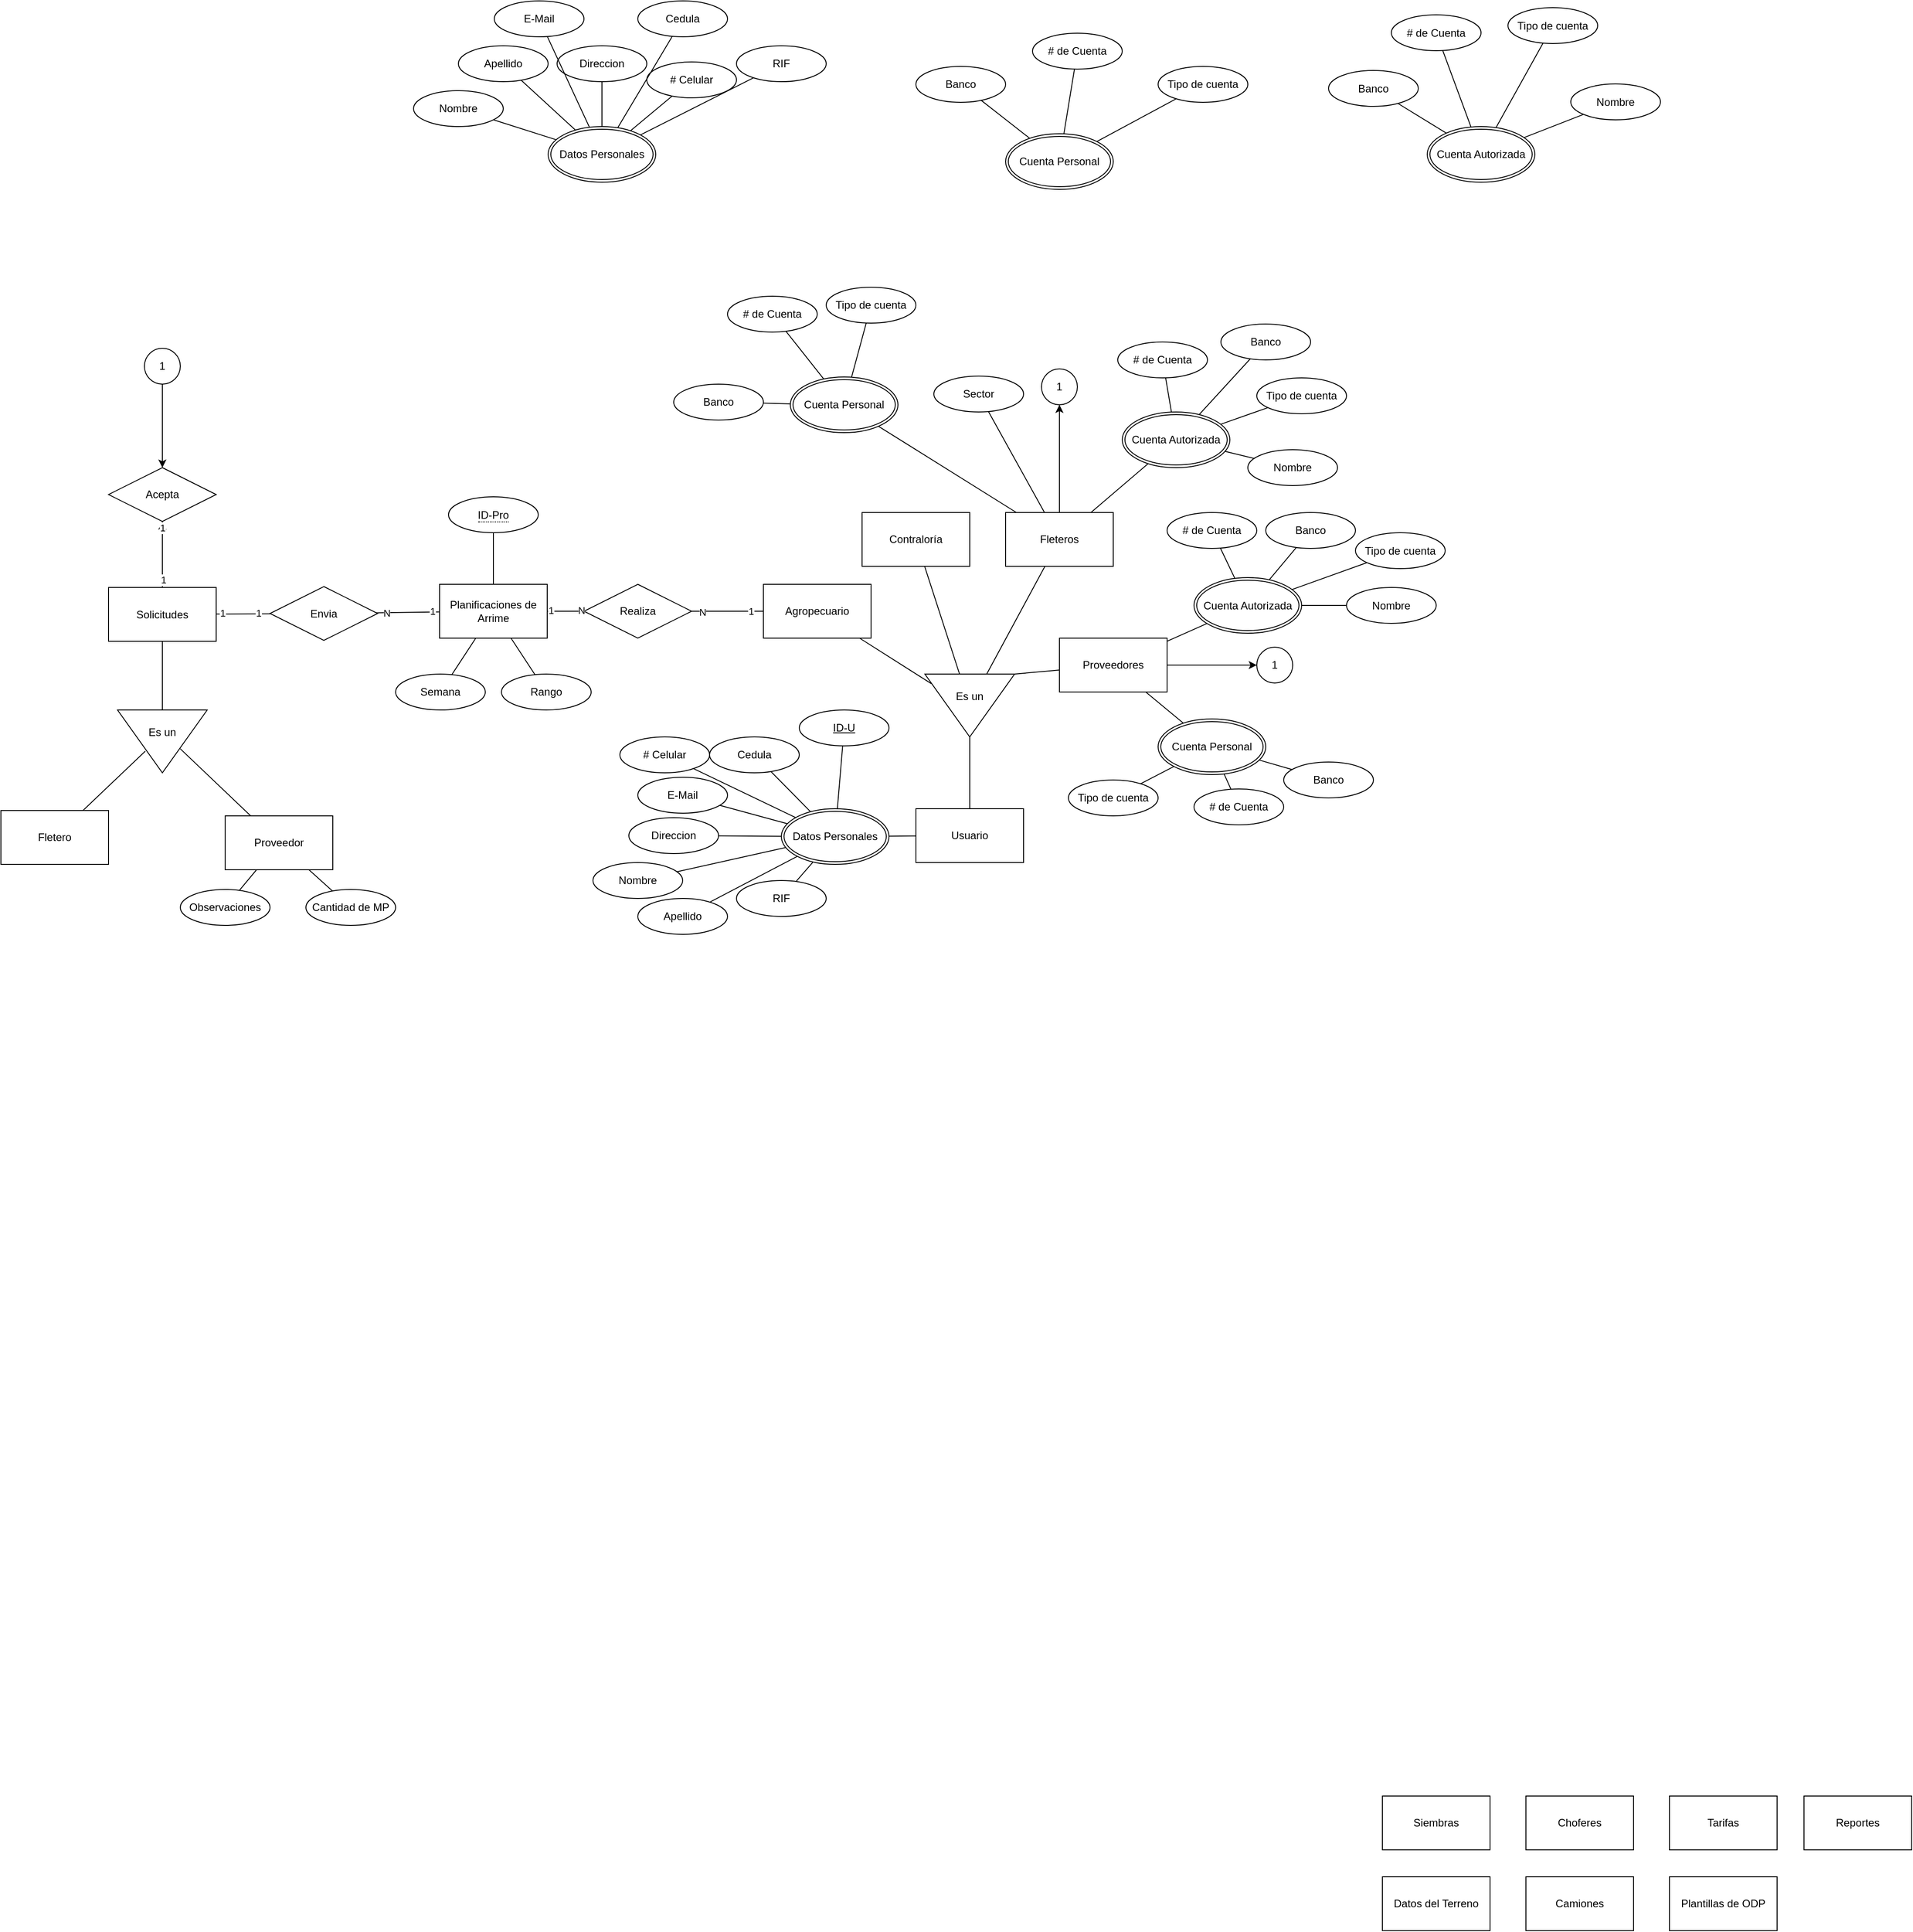 <mxfile>
    <diagram id="R2lEEEUBdFMjLlhIrx00" name="Modelo ER">
        <mxGraphModel dx="4576" dy="2453" grid="1" gridSize="10" guides="1" tooltips="1" connect="1" arrows="1" fold="1" page="1" pageScale="1" pageWidth="850" pageHeight="1100" math="0" shadow="0" extFonts="Permanent Marker^https://fonts.googleapis.com/css?family=Permanent+Marker">
            <root>
                <mxCell id="0"/>
                <mxCell id="1" parent="0"/>
                <mxCell id="215" style="edgeStyle=none;html=1;exitX=1;exitY=0.5;exitDx=0;exitDy=0;" edge="1" parent="1" source="SNr2iGY9kLtbWOyEGPe4-2" target="201">
                    <mxGeometry relative="1" as="geometry"/>
                </mxCell>
                <mxCell id="SNr2iGY9kLtbWOyEGPe4-2" value="Proveedores" style="rounded=0;whiteSpace=wrap;html=1;" parent="1" vertex="1">
                    <mxGeometry x="-110" y="-360" width="120" height="60" as="geometry"/>
                </mxCell>
                <mxCell id="214" style="edgeStyle=none;html=1;exitX=0.5;exitY=0;exitDx=0;exitDy=0;" edge="1" parent="1" source="SNr2iGY9kLtbWOyEGPe4-3" target="211">
                    <mxGeometry relative="1" as="geometry"/>
                </mxCell>
                <mxCell id="SNr2iGY9kLtbWOyEGPe4-3" value="Fleteros" style="rounded=0;whiteSpace=wrap;html=1;" parent="1" vertex="1">
                    <mxGeometry x="-170" y="-500" width="120" height="60" as="geometry"/>
                </mxCell>
                <mxCell id="SNr2iGY9kLtbWOyEGPe4-4" value="Contraloría" style="rounded=0;whiteSpace=wrap;html=1;" parent="1" vertex="1">
                    <mxGeometry x="-330" y="-500" width="120" height="60" as="geometry"/>
                </mxCell>
                <mxCell id="SNr2iGY9kLtbWOyEGPe4-5" value="Agropecuario" style="rounded=0;whiteSpace=wrap;html=1;" parent="1" vertex="1">
                    <mxGeometry x="-440" y="-420" width="120" height="60" as="geometry"/>
                </mxCell>
                <mxCell id="SNr2iGY9kLtbWOyEGPe4-8" value="Datos del Terreno" style="rounded=0;whiteSpace=wrap;html=1;" parent="1" vertex="1">
                    <mxGeometry x="250" y="1020" width="120" height="60" as="geometry"/>
                </mxCell>
                <mxCell id="SNr2iGY9kLtbWOyEGPe4-9" value="Siembras" style="rounded=0;whiteSpace=wrap;html=1;" parent="1" vertex="1">
                    <mxGeometry x="250" y="930" width="120" height="60" as="geometry"/>
                </mxCell>
                <mxCell id="234" value="" style="edgeStyle=none;html=1;" edge="1" parent="1" source="SNr2iGY9kLtbWOyEGPe4-10" target="210">
                    <mxGeometry relative="1" as="geometry"/>
                </mxCell>
                <mxCell id="SNr2iGY9kLtbWOyEGPe4-10" value="Solicitudes" style="rounded=0;whiteSpace=wrap;html=1;" parent="1" vertex="1">
                    <mxGeometry x="-1170" y="-416.5" width="120" height="60" as="geometry"/>
                </mxCell>
                <mxCell id="SNr2iGY9kLtbWOyEGPe4-11" value="Camiones" style="rounded=0;whiteSpace=wrap;html=1;" parent="1" vertex="1">
                    <mxGeometry x="410" y="1020" width="120" height="60" as="geometry"/>
                </mxCell>
                <mxCell id="SNr2iGY9kLtbWOyEGPe4-12" value="Choferes" style="rounded=0;whiteSpace=wrap;html=1;" parent="1" vertex="1">
                    <mxGeometry x="410" y="930" width="120" height="60" as="geometry"/>
                </mxCell>
                <mxCell id="SNr2iGY9kLtbWOyEGPe4-13" value="Reportes" style="rounded=0;whiteSpace=wrap;html=1;" parent="1" vertex="1">
                    <mxGeometry x="720" y="930" width="120" height="60" as="geometry"/>
                </mxCell>
                <mxCell id="SNr2iGY9kLtbWOyEGPe4-14" value="Planificaciones de Arrime" style="rounded=0;whiteSpace=wrap;html=1;" parent="1" vertex="1">
                    <mxGeometry x="-801" y="-420" width="120" height="60" as="geometry"/>
                </mxCell>
                <mxCell id="SNr2iGY9kLtbWOyEGPe4-15" value="Plantillas de ODP" style="rounded=0;whiteSpace=wrap;html=1;" parent="1" vertex="1">
                    <mxGeometry x="570" y="1020" width="120" height="60" as="geometry"/>
                </mxCell>
                <mxCell id="SNr2iGY9kLtbWOyEGPe4-16" value="Tarifas" style="rounded=0;whiteSpace=wrap;html=1;" parent="1" vertex="1">
                    <mxGeometry x="570" y="930" width="120" height="60" as="geometry"/>
                </mxCell>
                <mxCell id="7" value="Nombre" style="ellipse;whiteSpace=wrap;html=1;strokeWidth=1;" vertex="1" parent="1">
                    <mxGeometry x="-830" y="-970" width="100" height="40" as="geometry"/>
                </mxCell>
                <mxCell id="8" value="Apellido" style="ellipse;whiteSpace=wrap;html=1;strokeWidth=1;" vertex="1" parent="1">
                    <mxGeometry x="-780" y="-1020" width="100" height="40" as="geometry"/>
                </mxCell>
                <mxCell id="9" value="E-Mail" style="ellipse;whiteSpace=wrap;html=1;strokeWidth=1;" vertex="1" parent="1">
                    <mxGeometry x="-740" y="-1070" width="100" height="40" as="geometry"/>
                </mxCell>
                <mxCell id="10" value="Cedula" style="ellipse;whiteSpace=wrap;html=1;strokeWidth=1;" vertex="1" parent="1">
                    <mxGeometry x="-580" y="-1070" width="100" height="40" as="geometry"/>
                </mxCell>
                <mxCell id="11" value="RIF" style="ellipse;whiteSpace=wrap;html=1;strokeWidth=1;" vertex="1" parent="1">
                    <mxGeometry x="-470" y="-1020" width="100" height="40" as="geometry"/>
                </mxCell>
                <mxCell id="13" value="Direccion" style="ellipse;whiteSpace=wrap;html=1;strokeWidth=1;" vertex="1" parent="1">
                    <mxGeometry x="-670" y="-1020" width="100" height="40" as="geometry"/>
                </mxCell>
                <mxCell id="14" value="# Celular" style="ellipse;whiteSpace=wrap;html=1;strokeWidth=1;" vertex="1" parent="1">
                    <mxGeometry x="-570" y="-1002" width="100" height="40" as="geometry"/>
                </mxCell>
                <mxCell id="15" value="" style="endArrow=none;html=1;" edge="1" parent="1" source="110" target="7">
                    <mxGeometry width="50" height="50" relative="1" as="geometry">
                        <mxPoint x="-677.521" y="-910.315" as="sourcePoint"/>
                        <mxPoint x="-370" y="-952" as="targetPoint"/>
                    </mxGeometry>
                </mxCell>
                <mxCell id="16" value="" style="endArrow=none;html=1;" edge="1" parent="1" source="110" target="8">
                    <mxGeometry width="50" height="50" relative="1" as="geometry">
                        <mxPoint x="-655.373" y="-919.185" as="sourcePoint"/>
                        <mxPoint x="-747.639" y="-974.111" as="targetPoint"/>
                    </mxGeometry>
                </mxCell>
                <mxCell id="17" value="" style="endArrow=none;html=1;" edge="1" parent="1" source="110" target="9">
                    <mxGeometry width="50" height="50" relative="1" as="geometry">
                        <mxPoint x="-641.088" y="-921.483" as="sourcePoint"/>
                        <mxPoint x="-691.696" y="-1042.278" as="targetPoint"/>
                    </mxGeometry>
                </mxCell>
                <mxCell id="18" value="" style="endArrow=none;html=1;" edge="1" parent="1" source="110" target="10">
                    <mxGeometry width="50" height="50" relative="1" as="geometry">
                        <mxPoint x="-611.909" y="-920.604" as="sourcePoint"/>
                        <mxPoint x="-556.932" y="-1052.193" as="targetPoint"/>
                    </mxGeometry>
                </mxCell>
                <mxCell id="19" value="" style="endArrow=none;html=1;" edge="1" parent="1" source="110" target="14">
                    <mxGeometry width="50" height="50" relative="1" as="geometry">
                        <mxPoint x="-598.883" y="-917.65" as="sourcePoint"/>
                        <mxPoint x="-460.518" y="-1013.762" as="targetPoint"/>
                    </mxGeometry>
                </mxCell>
                <mxCell id="20" value="" style="endArrow=none;html=1;" edge="1" parent="1" source="110" target="11">
                    <mxGeometry width="50" height="50" relative="1" as="geometry">
                        <mxPoint x="-588.128" y="-913.487" as="sourcePoint"/>
                        <mxPoint x="-505.355" y="-917.858" as="targetPoint"/>
                    </mxGeometry>
                </mxCell>
                <mxCell id="21" value="" style="endArrow=none;html=1;" edge="1" parent="1" source="110" target="13">
                    <mxGeometry width="50" height="50" relative="1" as="geometry">
                        <mxPoint x="-627.165" y="-921.967" as="sourcePoint"/>
                        <mxPoint x="-401.479" y="-930.832" as="targetPoint"/>
                    </mxGeometry>
                </mxCell>
                <mxCell id="89" value="Banco&lt;br&gt;" style="ellipse;whiteSpace=wrap;html=1;strokeWidth=1;" vertex="1" parent="1">
                    <mxGeometry x="-270" y="-997" width="100" height="40" as="geometry"/>
                </mxCell>
                <mxCell id="90" value="# de Cuenta" style="ellipse;whiteSpace=wrap;html=1;strokeWidth=1;" vertex="1" parent="1">
                    <mxGeometry x="-140" y="-1034" width="100" height="40" as="geometry"/>
                </mxCell>
                <mxCell id="91" value="Tipo de cuenta" style="ellipse;whiteSpace=wrap;html=1;strokeWidth=1;" vertex="1" parent="1">
                    <mxGeometry y="-997" width="100" height="40" as="geometry"/>
                </mxCell>
                <mxCell id="92" value="Banco&lt;br&gt;" style="ellipse;whiteSpace=wrap;html=1;strokeWidth=1;" vertex="1" parent="1">
                    <mxGeometry x="190" y="-992.5" width="100" height="40" as="geometry"/>
                </mxCell>
                <mxCell id="93" value="# de Cuenta" style="ellipse;whiteSpace=wrap;html=1;strokeWidth=1;" vertex="1" parent="1">
                    <mxGeometry x="260" y="-1054.5" width="100" height="40" as="geometry"/>
                </mxCell>
                <mxCell id="94" value="Tipo de cuenta" style="ellipse;whiteSpace=wrap;html=1;strokeWidth=1;" vertex="1" parent="1">
                    <mxGeometry x="390" y="-1062.5" width="100" height="40" as="geometry"/>
                </mxCell>
                <mxCell id="95" value="Nombre" style="ellipse;whiteSpace=wrap;html=1;strokeWidth=1;" vertex="1" parent="1">
                    <mxGeometry x="460" y="-977.5" width="100" height="40" as="geometry"/>
                </mxCell>
                <mxCell id="96" value="" style="endArrow=none;html=1;" edge="1" parent="1" source="108" target="89">
                    <mxGeometry width="50" height="50" relative="1" as="geometry">
                        <mxPoint x="-142.356" y="-917.264" as="sourcePoint"/>
                        <mxPoint x="-370.811" y="-996.248" as="targetPoint"/>
                    </mxGeometry>
                </mxCell>
                <mxCell id="97" value="" style="endArrow=none;html=1;" edge="1" parent="1" source="108" target="90">
                    <mxGeometry width="50" height="50" relative="1" as="geometry">
                        <mxPoint x="-105.132" y="-921.901" as="sourcePoint"/>
                        <mxPoint x="-187.049" y="-949.231" as="targetPoint"/>
                    </mxGeometry>
                </mxCell>
                <mxCell id="98" value="" style="endArrow=none;html=1;" edge="1" parent="1" source="108" target="91">
                    <mxGeometry width="50" height="50" relative="1" as="geometry">
                        <mxPoint x="-68.715" y="-913.769" as="sourcePoint"/>
                        <mxPoint x="-83.294" y="-984.043" as="targetPoint"/>
                    </mxGeometry>
                </mxCell>
                <mxCell id="99" value="" style="endArrow=none;html=1;" edge="1" parent="1" source="109" target="92">
                    <mxGeometry width="50" height="50" relative="1" as="geometry">
                        <mxPoint x="327.99" y="-902.874" as="sourcePoint"/>
                        <mxPoint x="29.225" y="-931.737" as="targetPoint"/>
                    </mxGeometry>
                </mxCell>
                <mxCell id="100" value="" style="endArrow=none;html=1;" edge="1" parent="1" source="109" target="93">
                    <mxGeometry width="50" height="50" relative="1" as="geometry">
                        <mxPoint x="350.55" y="-907.126" as="sourcePoint"/>
                        <mxPoint x="370" y="-967.5" as="targetPoint"/>
                    </mxGeometry>
                </mxCell>
                <mxCell id="101" value="" style="endArrow=none;html=1;" edge="1" parent="1" source="109" target="94">
                    <mxGeometry width="50" height="50" relative="1" as="geometry">
                        <mxPoint x="373.993" y="-906.673" as="sourcePoint"/>
                        <mxPoint x="423.173" y="-1022.687" as="targetPoint"/>
                    </mxGeometry>
                </mxCell>
                <mxCell id="102" value="" style="endArrow=none;html=1;" edge="1" parent="1" source="109" target="95">
                    <mxGeometry width="50" height="50" relative="1" as="geometry">
                        <mxPoint x="401.197" y="-899.31" as="sourcePoint"/>
                        <mxPoint x="529.099" y="-1006.331" as="targetPoint"/>
                    </mxGeometry>
                </mxCell>
                <mxCell id="108" value="Cuenta Personal" style="ellipse;shape=doubleEllipse;margin=3;whiteSpace=wrap;html=1;align=center;strokeWidth=1;" vertex="1" parent="1">
                    <mxGeometry x="-170" y="-922" width="120" height="62" as="geometry"/>
                </mxCell>
                <mxCell id="109" value="Cuenta Autorizada" style="ellipse;shape=doubleEllipse;margin=3;whiteSpace=wrap;html=1;align=center;strokeWidth=1;" vertex="1" parent="1">
                    <mxGeometry x="300" y="-930" width="120" height="62" as="geometry"/>
                </mxCell>
                <mxCell id="110" value="Datos Personales" style="ellipse;shape=doubleEllipse;margin=3;whiteSpace=wrap;html=1;align=center;strokeWidth=1;" vertex="1" parent="1">
                    <mxGeometry x="-680" y="-930" width="120" height="62" as="geometry"/>
                </mxCell>
                <mxCell id="114" value="Usuario" style="rounded=0;whiteSpace=wrap;html=1;" vertex="1" parent="1">
                    <mxGeometry x="-270" y="-170" width="120" height="60" as="geometry"/>
                </mxCell>
                <mxCell id="116" value="" style="verticalLabelPosition=bottom;verticalAlign=top;html=1;shape=mxgraph.basic.acute_triangle;dx=0.5;strokeWidth=1;rotation=-180;" vertex="1" parent="1">
                    <mxGeometry x="-260" y="-320" width="100" height="70" as="geometry"/>
                </mxCell>
                <mxCell id="117" value="Es un" style="text;html=1;strokeColor=none;fillColor=none;align=center;verticalAlign=middle;whiteSpace=wrap;rounded=0;" vertex="1" parent="1">
                    <mxGeometry x="-240" y="-310" width="60" height="30" as="geometry"/>
                </mxCell>
                <mxCell id="118" value="" style="endArrow=none;html=1;" edge="1" parent="1" source="114" target="116">
                    <mxGeometry width="50" height="50" relative="1" as="geometry">
                        <mxPoint x="-180" y="-250" as="sourcePoint"/>
                        <mxPoint x="-130" y="-300" as="targetPoint"/>
                    </mxGeometry>
                </mxCell>
                <mxCell id="119" value="" style="endArrow=none;html=1;entryX=0.928;entryY=0.847;entryDx=0;entryDy=0;entryPerimeter=0;" edge="1" parent="1" source="SNr2iGY9kLtbWOyEGPe4-5" target="116">
                    <mxGeometry width="50" height="50" relative="1" as="geometry">
                        <mxPoint x="-200" y="-160" as="sourcePoint"/>
                        <mxPoint x="-200" y="-240" as="targetPoint"/>
                    </mxGeometry>
                </mxCell>
                <mxCell id="121" value="" style="endArrow=none;html=1;" edge="1" parent="1" source="SNr2iGY9kLtbWOyEGPe4-3" target="116">
                    <mxGeometry width="50" height="50" relative="1" as="geometry">
                        <mxPoint x="-390" y="-335.316" as="sourcePoint"/>
                        <mxPoint x="-242.8" y="-299.29" as="targetPoint"/>
                    </mxGeometry>
                </mxCell>
                <mxCell id="122" value="" style="endArrow=none;html=1;" edge="1" parent="1" source="SNr2iGY9kLtbWOyEGPe4-4" target="116">
                    <mxGeometry width="50" height="50" relative="1" as="geometry">
                        <mxPoint x="-314.573" y="-490" as="sourcePoint"/>
                        <mxPoint x="-224.1" y="-314.06" as="targetPoint"/>
                    </mxGeometry>
                </mxCell>
                <mxCell id="123" value="" style="endArrow=none;html=1;entryX=0;entryY=1;entryDx=0;entryDy=0;entryPerimeter=0;" edge="1" parent="1" source="SNr2iGY9kLtbWOyEGPe4-2" target="116">
                    <mxGeometry width="50" height="50" relative="1" as="geometry">
                        <mxPoint x="-103.469" y="-490" as="sourcePoint"/>
                        <mxPoint x="-170" y="-320" as="targetPoint"/>
                    </mxGeometry>
                </mxCell>
                <mxCell id="124" value="Nombre" style="ellipse;whiteSpace=wrap;html=1;strokeWidth=1;" vertex="1" parent="1">
                    <mxGeometry x="-630" y="-110" width="100" height="40" as="geometry"/>
                </mxCell>
                <mxCell id="125" value="Apellido" style="ellipse;whiteSpace=wrap;html=1;strokeWidth=1;" vertex="1" parent="1">
                    <mxGeometry x="-580" y="-70" width="100" height="40" as="geometry"/>
                </mxCell>
                <mxCell id="126" value="E-Mail" style="ellipse;whiteSpace=wrap;html=1;strokeWidth=1;" vertex="1" parent="1">
                    <mxGeometry x="-580" y="-205" width="100" height="40" as="geometry"/>
                </mxCell>
                <mxCell id="127" value="Cedula" style="ellipse;whiteSpace=wrap;html=1;strokeWidth=1;" vertex="1" parent="1">
                    <mxGeometry x="-500" y="-250" width="100" height="40" as="geometry"/>
                </mxCell>
                <mxCell id="128" value="RIF" style="ellipse;whiteSpace=wrap;html=1;strokeWidth=1;" vertex="1" parent="1">
                    <mxGeometry x="-470" y="-90" width="100" height="40" as="geometry"/>
                </mxCell>
                <mxCell id="129" value="Direccion" style="ellipse;whiteSpace=wrap;html=1;strokeWidth=1;" vertex="1" parent="1">
                    <mxGeometry x="-590" y="-160" width="100" height="40" as="geometry"/>
                </mxCell>
                <mxCell id="130" value="# Celular" style="ellipse;whiteSpace=wrap;html=1;strokeWidth=1;" vertex="1" parent="1">
                    <mxGeometry x="-600" y="-250" width="100" height="40" as="geometry"/>
                </mxCell>
                <mxCell id="131" value="" style="endArrow=none;html=1;" edge="1" source="138" target="124" parent="1">
                    <mxGeometry width="50" height="50" relative="1" as="geometry">
                        <mxPoint x="-417.521" y="-150.315" as="sourcePoint"/>
                        <mxPoint x="-110" y="-192" as="targetPoint"/>
                    </mxGeometry>
                </mxCell>
                <mxCell id="132" value="" style="endArrow=none;html=1;" edge="1" source="138" target="125" parent="1">
                    <mxGeometry width="50" height="50" relative="1" as="geometry">
                        <mxPoint x="-395.373" y="-159.185" as="sourcePoint"/>
                        <mxPoint x="-487.639" y="-214.111" as="targetPoint"/>
                    </mxGeometry>
                </mxCell>
                <mxCell id="133" value="" style="endArrow=none;html=1;" edge="1" source="138" target="126" parent="1">
                    <mxGeometry width="50" height="50" relative="1" as="geometry">
                        <mxPoint x="-381.088" y="-161.483" as="sourcePoint"/>
                        <mxPoint x="-431.696" y="-282.278" as="targetPoint"/>
                    </mxGeometry>
                </mxCell>
                <mxCell id="134" value="" style="endArrow=none;html=1;" edge="1" source="138" target="127" parent="1">
                    <mxGeometry width="50" height="50" relative="1" as="geometry">
                        <mxPoint x="-351.909" y="-160.604" as="sourcePoint"/>
                        <mxPoint x="-296.932" y="-292.193" as="targetPoint"/>
                    </mxGeometry>
                </mxCell>
                <mxCell id="135" value="" style="endArrow=none;html=1;" edge="1" source="138" target="130" parent="1">
                    <mxGeometry width="50" height="50" relative="1" as="geometry">
                        <mxPoint x="-338.883" y="-157.65" as="sourcePoint"/>
                        <mxPoint x="-200.518" y="-253.762" as="targetPoint"/>
                    </mxGeometry>
                </mxCell>
                <mxCell id="136" value="" style="endArrow=none;html=1;" edge="1" source="138" target="128" parent="1">
                    <mxGeometry width="50" height="50" relative="1" as="geometry">
                        <mxPoint x="-328.128" y="-153.487" as="sourcePoint"/>
                        <mxPoint x="-245.355" y="-157.858" as="targetPoint"/>
                    </mxGeometry>
                </mxCell>
                <mxCell id="137" value="" style="endArrow=none;html=1;" edge="1" source="138" target="129" parent="1">
                    <mxGeometry width="50" height="50" relative="1" as="geometry">
                        <mxPoint x="-367.165" y="-161.967" as="sourcePoint"/>
                        <mxPoint x="-141.479" y="-170.832" as="targetPoint"/>
                    </mxGeometry>
                </mxCell>
                <mxCell id="138" value="Datos Personales" style="ellipse;shape=doubleEllipse;margin=3;whiteSpace=wrap;html=1;align=center;strokeWidth=1;" vertex="1" parent="1">
                    <mxGeometry x="-420" y="-170" width="120" height="62" as="geometry"/>
                </mxCell>
                <mxCell id="139" value="" style="endArrow=none;html=1;" edge="1" parent="1" source="114" target="138">
                    <mxGeometry width="50" height="50" relative="1" as="geometry">
                        <mxPoint x="-200" y="-160" as="sourcePoint"/>
                        <mxPoint x="-200" y="-240" as="targetPoint"/>
                    </mxGeometry>
                </mxCell>
                <mxCell id="140" value="Sector" style="ellipse;whiteSpace=wrap;html=1;strokeWidth=1;" vertex="1" parent="1">
                    <mxGeometry x="-250" y="-652" width="100" height="40" as="geometry"/>
                </mxCell>
                <mxCell id="141" value="" style="endArrow=none;html=1;" edge="1" parent="1" source="SNr2iGY9kLtbWOyEGPe4-3" target="140">
                    <mxGeometry width="50" height="50" relative="1" as="geometry">
                        <mxPoint x="-7.183" y="-146.636" as="sourcePoint"/>
                        <mxPoint x="-51.639" y="-191.397" as="targetPoint"/>
                    </mxGeometry>
                </mxCell>
                <mxCell id="142" value="Realiza" style="shape=rhombus;perimeter=rhombusPerimeter;whiteSpace=wrap;html=1;align=center;strokeWidth=1;" vertex="1" parent="1">
                    <mxGeometry x="-640" y="-420" width="120" height="60" as="geometry"/>
                </mxCell>
                <mxCell id="144" value="" style="endArrow=none;html=1;rounded=0;" edge="1" parent="1" source="SNr2iGY9kLtbWOyEGPe4-5" target="142">
                    <mxGeometry relative="1" as="geometry">
                        <mxPoint x="-280" y="-80" as="sourcePoint"/>
                        <mxPoint x="-100" y="-70" as="targetPoint"/>
                    </mxGeometry>
                </mxCell>
                <mxCell id="191" value="1" style="edgeLabel;html=1;align=center;verticalAlign=middle;resizable=0;points=[];" vertex="1" connectable="0" parent="144">
                    <mxGeometry x="-0.655" relative="1" as="geometry">
                        <mxPoint as="offset"/>
                    </mxGeometry>
                </mxCell>
                <mxCell id="192" value="N&lt;br&gt;" style="edgeLabel;html=1;align=center;verticalAlign=middle;resizable=0;points=[];" vertex="1" connectable="0" parent="144">
                    <mxGeometry x="0.716" y="1" relative="1" as="geometry">
                        <mxPoint as="offset"/>
                    </mxGeometry>
                </mxCell>
                <mxCell id="152" value="Banco&lt;br&gt;" style="ellipse;whiteSpace=wrap;html=1;strokeWidth=1;" vertex="1" parent="1">
                    <mxGeometry x="-540" y="-643" width="100" height="40" as="geometry"/>
                </mxCell>
                <mxCell id="153" value="# de Cuenta" style="ellipse;whiteSpace=wrap;html=1;strokeWidth=1;" vertex="1" parent="1">
                    <mxGeometry x="-480" y="-741" width="100" height="40" as="geometry"/>
                </mxCell>
                <mxCell id="154" value="Tipo de cuenta" style="ellipse;whiteSpace=wrap;html=1;strokeWidth=1;" vertex="1" parent="1">
                    <mxGeometry x="-370" y="-751" width="100" height="40" as="geometry"/>
                </mxCell>
                <mxCell id="155" value="" style="endArrow=none;html=1;" edge="1" source="158" target="152" parent="1">
                    <mxGeometry width="50" height="50" relative="1" as="geometry">
                        <mxPoint x="-72.356" y="-607.264" as="sourcePoint"/>
                        <mxPoint x="-300.811" y="-686.248" as="targetPoint"/>
                    </mxGeometry>
                </mxCell>
                <mxCell id="156" value="" style="endArrow=none;html=1;" edge="1" source="158" target="153" parent="1">
                    <mxGeometry width="50" height="50" relative="1" as="geometry">
                        <mxPoint x="-35.132" y="-611.901" as="sourcePoint"/>
                        <mxPoint x="-117.049" y="-639.231" as="targetPoint"/>
                    </mxGeometry>
                </mxCell>
                <mxCell id="157" value="" style="endArrow=none;html=1;" edge="1" source="158" target="154" parent="1">
                    <mxGeometry width="50" height="50" relative="1" as="geometry">
                        <mxPoint x="1.285" y="-603.769" as="sourcePoint"/>
                        <mxPoint x="-13.294" y="-674.043" as="targetPoint"/>
                    </mxGeometry>
                </mxCell>
                <mxCell id="158" value="Cuenta Personal" style="ellipse;shape=doubleEllipse;margin=3;whiteSpace=wrap;html=1;align=center;strokeWidth=1;" vertex="1" parent="1">
                    <mxGeometry x="-410" y="-651" width="120" height="62" as="geometry"/>
                </mxCell>
                <mxCell id="159" value="Banco&lt;br&gt;" style="ellipse;whiteSpace=wrap;html=1;strokeWidth=1;" vertex="1" parent="1">
                    <mxGeometry x="140" y="-222" width="100" height="40" as="geometry"/>
                </mxCell>
                <mxCell id="160" value="# de Cuenta" style="ellipse;whiteSpace=wrap;html=1;strokeWidth=1;" vertex="1" parent="1">
                    <mxGeometry x="40" y="-192" width="100" height="40" as="geometry"/>
                </mxCell>
                <mxCell id="161" value="Tipo de cuenta" style="ellipse;whiteSpace=wrap;html=1;strokeWidth=1;" vertex="1" parent="1">
                    <mxGeometry x="-100" y="-202" width="100" height="40" as="geometry"/>
                </mxCell>
                <mxCell id="162" value="" style="endArrow=none;html=1;" edge="1" source="165" target="159" parent="1">
                    <mxGeometry width="50" height="50" relative="1" as="geometry">
                        <mxPoint x="7.644" y="-293.264" as="sourcePoint"/>
                        <mxPoint x="-220.811" y="-372.248" as="targetPoint"/>
                    </mxGeometry>
                </mxCell>
                <mxCell id="163" value="" style="endArrow=none;html=1;" edge="1" source="165" target="160" parent="1">
                    <mxGeometry width="50" height="50" relative="1" as="geometry">
                        <mxPoint x="44.868" y="-297.901" as="sourcePoint"/>
                        <mxPoint x="-37.049" y="-325.231" as="targetPoint"/>
                    </mxGeometry>
                </mxCell>
                <mxCell id="164" value="" style="endArrow=none;html=1;" edge="1" source="165" target="161" parent="1">
                    <mxGeometry width="50" height="50" relative="1" as="geometry">
                        <mxPoint x="81.285" y="-289.769" as="sourcePoint"/>
                        <mxPoint x="66.706" y="-360.043" as="targetPoint"/>
                    </mxGeometry>
                </mxCell>
                <mxCell id="165" value="Cuenta Personal" style="ellipse;shape=doubleEllipse;margin=3;whiteSpace=wrap;html=1;align=center;strokeWidth=1;" vertex="1" parent="1">
                    <mxGeometry y="-270" width="120" height="62" as="geometry"/>
                </mxCell>
                <mxCell id="168" value="" style="endArrow=none;html=1;" edge="1" parent="1" source="SNr2iGY9kLtbWOyEGPe4-2" target="165">
                    <mxGeometry width="50" height="50" relative="1" as="geometry">
                        <mxPoint x="136.138" y="-277.942" as="sourcePoint"/>
                        <mxPoint x="204.948" y="-291.325" as="targetPoint"/>
                    </mxGeometry>
                </mxCell>
                <mxCell id="169" value="" style="endArrow=none;html=1;" edge="1" parent="1" source="SNr2iGY9kLtbWOyEGPe4-3" target="158">
                    <mxGeometry width="50" height="50" relative="1" as="geometry">
                        <mxPoint x="-124.595" y="-430" as="sourcePoint"/>
                        <mxPoint x="-182.973" y="-310.0" as="targetPoint"/>
                    </mxGeometry>
                </mxCell>
                <mxCell id="170" value="Banco&lt;br&gt;" style="ellipse;whiteSpace=wrap;html=1;strokeWidth=1;" vertex="1" parent="1">
                    <mxGeometry x="70" y="-710" width="100" height="40" as="geometry"/>
                </mxCell>
                <mxCell id="171" value="# de Cuenta" style="ellipse;whiteSpace=wrap;html=1;strokeWidth=1;" vertex="1" parent="1">
                    <mxGeometry x="-45" y="-690" width="100" height="40" as="geometry"/>
                </mxCell>
                <mxCell id="172" value="Tipo de cuenta" style="ellipse;whiteSpace=wrap;html=1;strokeWidth=1;" vertex="1" parent="1">
                    <mxGeometry x="110" y="-650" width="100" height="40" as="geometry"/>
                </mxCell>
                <mxCell id="173" value="Nombre" style="ellipse;whiteSpace=wrap;html=1;strokeWidth=1;" vertex="1" parent="1">
                    <mxGeometry x="100" y="-570" width="100" height="40" as="geometry"/>
                </mxCell>
                <mxCell id="174" value="" style="endArrow=none;html=1;" edge="1" source="178" target="170" parent="1">
                    <mxGeometry width="50" height="50" relative="1" as="geometry">
                        <mxPoint x="117.99" y="-378.374" as="sourcePoint"/>
                        <mxPoint x="-180.775" y="-407.237" as="targetPoint"/>
                    </mxGeometry>
                </mxCell>
                <mxCell id="175" value="" style="endArrow=none;html=1;" edge="1" source="178" target="171" parent="1">
                    <mxGeometry width="50" height="50" relative="1" as="geometry">
                        <mxPoint x="140.55" y="-382.626" as="sourcePoint"/>
                        <mxPoint x="160" y="-443" as="targetPoint"/>
                    </mxGeometry>
                </mxCell>
                <mxCell id="176" value="" style="endArrow=none;html=1;" edge="1" source="178" target="172" parent="1">
                    <mxGeometry width="50" height="50" relative="1" as="geometry">
                        <mxPoint x="163.993" y="-382.173" as="sourcePoint"/>
                        <mxPoint x="213.173" y="-498.187" as="targetPoint"/>
                    </mxGeometry>
                </mxCell>
                <mxCell id="177" value="" style="endArrow=none;html=1;" edge="1" source="178" target="173" parent="1">
                    <mxGeometry width="50" height="50" relative="1" as="geometry">
                        <mxPoint x="191.197" y="-374.81" as="sourcePoint"/>
                        <mxPoint x="319.099" y="-481.831" as="targetPoint"/>
                    </mxGeometry>
                </mxCell>
                <mxCell id="178" value="Cuenta Autorizada" style="ellipse;shape=doubleEllipse;margin=3;whiteSpace=wrap;html=1;align=center;strokeWidth=1;" vertex="1" parent="1">
                    <mxGeometry x="-40" y="-612" width="120" height="62" as="geometry"/>
                </mxCell>
                <mxCell id="179" value="" style="endArrow=none;html=1;" edge="1" parent="1" source="SNr2iGY9kLtbWOyEGPe4-3" target="178">
                    <mxGeometry width="50" height="50" relative="1" as="geometry">
                        <mxPoint x="-110" y="-490" as="sourcePoint"/>
                        <mxPoint x="-110" y="-620.0" as="targetPoint"/>
                    </mxGeometry>
                </mxCell>
                <mxCell id="181" value="Banco&lt;br&gt;" style="ellipse;whiteSpace=wrap;html=1;strokeWidth=1;" vertex="1" parent="1">
                    <mxGeometry x="120" y="-500" width="100" height="40" as="geometry"/>
                </mxCell>
                <mxCell id="182" value="# de Cuenta" style="ellipse;whiteSpace=wrap;html=1;strokeWidth=1;" vertex="1" parent="1">
                    <mxGeometry x="10" y="-500" width="100" height="40" as="geometry"/>
                </mxCell>
                <mxCell id="183" value="Tipo de cuenta" style="ellipse;whiteSpace=wrap;html=1;strokeWidth=1;" vertex="1" parent="1">
                    <mxGeometry x="220" y="-477.5" width="100" height="40" as="geometry"/>
                </mxCell>
                <mxCell id="184" value="Nombre" style="ellipse;whiteSpace=wrap;html=1;strokeWidth=1;" vertex="1" parent="1">
                    <mxGeometry x="210" y="-416.5" width="100" height="40" as="geometry"/>
                </mxCell>
                <mxCell id="185" value="" style="endArrow=none;html=1;" edge="1" source="189" target="181" parent="1">
                    <mxGeometry width="50" height="50" relative="1" as="geometry">
                        <mxPoint x="192.99" y="-380.374" as="sourcePoint"/>
                        <mxPoint x="-105.775" y="-409.237" as="targetPoint"/>
                    </mxGeometry>
                </mxCell>
                <mxCell id="186" value="" style="endArrow=none;html=1;" edge="1" source="189" target="182" parent="1">
                    <mxGeometry width="50" height="50" relative="1" as="geometry">
                        <mxPoint x="215.55" y="-384.626" as="sourcePoint"/>
                        <mxPoint x="235" y="-445" as="targetPoint"/>
                    </mxGeometry>
                </mxCell>
                <mxCell id="187" value="" style="endArrow=none;html=1;" edge="1" source="189" target="183" parent="1">
                    <mxGeometry width="50" height="50" relative="1" as="geometry">
                        <mxPoint x="238.993" y="-384.173" as="sourcePoint"/>
                        <mxPoint x="288.173" y="-500.187" as="targetPoint"/>
                    </mxGeometry>
                </mxCell>
                <mxCell id="188" value="" style="endArrow=none;html=1;" edge="1" source="189" target="184" parent="1">
                    <mxGeometry width="50" height="50" relative="1" as="geometry">
                        <mxPoint x="266.197" y="-376.81" as="sourcePoint"/>
                        <mxPoint x="394.099" y="-483.831" as="targetPoint"/>
                    </mxGeometry>
                </mxCell>
                <mxCell id="189" value="Cuenta Autorizada" style="ellipse;shape=doubleEllipse;margin=3;whiteSpace=wrap;html=1;align=center;strokeWidth=1;" vertex="1" parent="1">
                    <mxGeometry x="40" y="-427.5" width="120" height="62" as="geometry"/>
                </mxCell>
                <mxCell id="190" value="" style="endArrow=none;html=1;" edge="1" parent="1" source="SNr2iGY9kLtbWOyEGPe4-2" target="189">
                    <mxGeometry width="50" height="50" relative="1" as="geometry">
                        <mxPoint x="-10.533" y="-350" as="sourcePoint"/>
                        <mxPoint x="30.762" y="-286.363" as="targetPoint"/>
                    </mxGeometry>
                </mxCell>
                <mxCell id="193" value="" style="endArrow=none;html=1;rounded=0;" edge="1" parent="1" source="SNr2iGY9kLtbWOyEGPe4-14" target="142">
                    <mxGeometry relative="1" as="geometry">
                        <mxPoint x="-600" y="-420" as="sourcePoint"/>
                        <mxPoint x="-440" y="-420" as="targetPoint"/>
                    </mxGeometry>
                </mxCell>
                <mxCell id="195" value="1" style="edgeLabel;html=1;align=center;verticalAlign=middle;resizable=0;points=[];" vertex="1" connectable="0" parent="193">
                    <mxGeometry x="-0.825" y="1" relative="1" as="geometry">
                        <mxPoint as="offset"/>
                    </mxGeometry>
                </mxCell>
                <mxCell id="196" value="N" style="edgeLabel;html=1;align=center;verticalAlign=middle;resizable=0;points=[];" vertex="1" connectable="0" parent="193">
                    <mxGeometry x="0.834" y="1" relative="1" as="geometry">
                        <mxPoint as="offset"/>
                    </mxGeometry>
                </mxCell>
                <mxCell id="197" value="Semana" style="ellipse;whiteSpace=wrap;html=1;strokeWidth=1;" vertex="1" parent="1">
                    <mxGeometry x="-850" y="-320" width="100" height="40" as="geometry"/>
                </mxCell>
                <mxCell id="198" value="" style="endArrow=none;html=1;" edge="1" parent="1" source="SNr2iGY9kLtbWOyEGPe4-14" target="197">
                    <mxGeometry width="50" height="50" relative="1" as="geometry">
                        <mxPoint x="-375.055" y="-150.045" as="sourcePoint"/>
                        <mxPoint x="-781" y="-310" as="targetPoint"/>
                    </mxGeometry>
                </mxCell>
                <mxCell id="201" value="1" style="ellipse;whiteSpace=wrap;html=1;aspect=fixed;strokeWidth=1;" vertex="1" parent="1">
                    <mxGeometry x="110" y="-350" width="40" height="40" as="geometry"/>
                </mxCell>
                <mxCell id="205" value="Rango" style="ellipse;whiteSpace=wrap;html=1;strokeWidth=1;" vertex="1" parent="1">
                    <mxGeometry x="-732" y="-320" width="100" height="40" as="geometry"/>
                </mxCell>
                <mxCell id="206" value="" style="endArrow=none;html=1;" edge="1" parent="1" source="SNr2iGY9kLtbWOyEGPe4-14" target="205">
                    <mxGeometry width="50" height="50" relative="1" as="geometry">
                        <mxPoint x="-744.309" y="-350" as="sourcePoint"/>
                        <mxPoint x="-762.193" y="-309.687" as="targetPoint"/>
                    </mxGeometry>
                </mxCell>
                <mxCell id="208" value="Envia" style="shape=rhombus;perimeter=rhombusPerimeter;whiteSpace=wrap;html=1;align=center;strokeWidth=1;" vertex="1" parent="1">
                    <mxGeometry x="-990" y="-417.5" width="120" height="60" as="geometry"/>
                </mxCell>
                <mxCell id="210" value="Acepta" style="shape=rhombus;perimeter=rhombusPerimeter;whiteSpace=wrap;html=1;align=center;strokeWidth=1;" vertex="1" parent="1">
                    <mxGeometry x="-1170" y="-550" width="120" height="60" as="geometry"/>
                </mxCell>
                <mxCell id="211" value="1" style="ellipse;whiteSpace=wrap;html=1;aspect=fixed;strokeWidth=1;" vertex="1" parent="1">
                    <mxGeometry x="-130" y="-660" width="40" height="40" as="geometry"/>
                </mxCell>
                <mxCell id="219" style="edgeStyle=none;html=1;exitX=0.5;exitY=1;exitDx=0;exitDy=0;entryX=0.5;entryY=0;entryDx=0;entryDy=0;" edge="1" parent="1" source="218" target="210">
                    <mxGeometry relative="1" as="geometry"/>
                </mxCell>
                <mxCell id="218" value="1" style="ellipse;whiteSpace=wrap;html=1;aspect=fixed;strokeWidth=1;" vertex="1" parent="1">
                    <mxGeometry x="-1130" y="-683" width="40" height="40" as="geometry"/>
                </mxCell>
                <mxCell id="220" value="" style="endArrow=none;html=1;" edge="1" parent="1" source="SNr2iGY9kLtbWOyEGPe4-14" target="208">
                    <mxGeometry width="50" height="50" relative="1" as="geometry">
                        <mxPoint x="-750.706" y="-350" as="sourcePoint"/>
                        <mxPoint x="-777.404" y="-309.355" as="targetPoint"/>
                    </mxGeometry>
                </mxCell>
                <mxCell id="223" value="1" style="edgeLabel;html=1;align=center;verticalAlign=middle;resizable=0;points=[];" vertex="1" connectable="0" parent="220">
                    <mxGeometry x="-0.764" y="-1" relative="1" as="geometry">
                        <mxPoint as="offset"/>
                    </mxGeometry>
                </mxCell>
                <mxCell id="224" value="N" style="edgeLabel;html=1;align=center;verticalAlign=middle;resizable=0;points=[];" vertex="1" connectable="0" parent="220">
                    <mxGeometry x="0.676" relative="1" as="geometry">
                        <mxPoint as="offset"/>
                    </mxGeometry>
                </mxCell>
                <mxCell id="221" value="" style="endArrow=none;html=1;" edge="1" parent="1" source="208" target="SNr2iGY9kLtbWOyEGPe4-10">
                    <mxGeometry width="50" height="50" relative="1" as="geometry">
                        <mxPoint x="-930" y="-387" as="sourcePoint"/>
                        <mxPoint x="-862.143" y="-377.571" as="targetPoint"/>
                    </mxGeometry>
                </mxCell>
                <mxCell id="225" value="1" style="edgeLabel;html=1;align=center;verticalAlign=middle;resizable=0;points=[];" vertex="1" connectable="0" parent="221">
                    <mxGeometry x="0.773" y="-1" relative="1" as="geometry">
                        <mxPoint as="offset"/>
                    </mxGeometry>
                </mxCell>
                <mxCell id="226" value="1" style="edgeLabel;html=1;align=center;verticalAlign=middle;resizable=0;points=[];" vertex="1" connectable="0" parent="221">
                    <mxGeometry x="-0.545" y="-1" relative="1" as="geometry">
                        <mxPoint as="offset"/>
                    </mxGeometry>
                </mxCell>
                <mxCell id="222" value="" style="endArrow=none;html=1;" edge="1" parent="1" source="210" target="SNr2iGY9kLtbWOyEGPe4-10">
                    <mxGeometry width="50" height="50" relative="1" as="geometry">
                        <mxPoint x="-979.341" y="-377.17" as="sourcePoint"/>
                        <mxPoint x="-1040" y="-376.833" as="targetPoint"/>
                    </mxGeometry>
                </mxCell>
                <mxCell id="227" value="1" style="edgeLabel;html=1;align=center;verticalAlign=middle;resizable=0;points=[];" vertex="1" connectable="0" parent="222">
                    <mxGeometry x="0.77" y="1" relative="1" as="geometry">
                        <mxPoint as="offset"/>
                    </mxGeometry>
                </mxCell>
                <mxCell id="228" value="1" style="edgeLabel;html=1;align=center;verticalAlign=middle;resizable=0;points=[];" vertex="1" connectable="0" parent="222">
                    <mxGeometry x="-0.808" relative="1" as="geometry">
                        <mxPoint as="offset"/>
                    </mxGeometry>
                </mxCell>
                <mxCell id="232" value="" style="verticalLabelPosition=bottom;verticalAlign=top;html=1;shape=mxgraph.basic.acute_triangle;dx=0.5;strokeWidth=1;rotation=-180;" vertex="1" parent="1">
                    <mxGeometry x="-1160" y="-280" width="100" height="70" as="geometry"/>
                </mxCell>
                <mxCell id="233" value="Es un" style="text;html=1;strokeColor=none;fillColor=none;align=center;verticalAlign=middle;whiteSpace=wrap;rounded=0;" vertex="1" parent="1">
                    <mxGeometry x="-1140" y="-270" width="60" height="30" as="geometry"/>
                </mxCell>
                <mxCell id="238" value="" style="endArrow=none;html=1;" edge="1" parent="1" source="SNr2iGY9kLtbWOyEGPe4-10" target="232">
                    <mxGeometry width="50" height="50" relative="1" as="geometry">
                        <mxPoint x="-750.728" y="-350" as="sourcePoint"/>
                        <mxPoint x="-777.452" y="-309.36" as="targetPoint"/>
                    </mxGeometry>
                </mxCell>
                <mxCell id="239" value="Fletero" style="rounded=0;whiteSpace=wrap;html=1;" vertex="1" parent="1">
                    <mxGeometry x="-1290" y="-168" width="120" height="60" as="geometry"/>
                </mxCell>
                <mxCell id="240" value="Proveedor" style="rounded=0;whiteSpace=wrap;html=1;" vertex="1" parent="1">
                    <mxGeometry x="-1040" y="-162" width="120" height="60" as="geometry"/>
                </mxCell>
                <mxCell id="241" value="Cantidad de MP" style="ellipse;whiteSpace=wrap;html=1;strokeWidth=1;direction=south;" vertex="1" parent="1">
                    <mxGeometry x="-950" y="-80" width="100" height="40" as="geometry"/>
                </mxCell>
                <mxCell id="242" value="" style="endArrow=none;html=1;entryX=0.301;entryY=0.383;entryDx=0;entryDy=0;entryPerimeter=0;" edge="1" parent="1" source="240" target="232">
                    <mxGeometry width="50" height="50" relative="1" as="geometry">
                        <mxPoint x="-1100" y="-346.5" as="sourcePoint"/>
                        <mxPoint x="-1090" y="-250" as="targetPoint"/>
                    </mxGeometry>
                </mxCell>
                <mxCell id="243" value="" style="endArrow=none;html=1;entryX=0.69;entryY=0.345;entryDx=0;entryDy=0;entryPerimeter=0;" edge="1" parent="1" source="239" target="232">
                    <mxGeometry width="50" height="50" relative="1" as="geometry">
                        <mxPoint x="-1007.709" y="-152" as="sourcePoint"/>
                        <mxPoint x="-1087.4" y="-215.4" as="targetPoint"/>
                    </mxGeometry>
                </mxCell>
                <mxCell id="245" value="Observaciones" style="ellipse;whiteSpace=wrap;html=1;strokeWidth=1;direction=south;" vertex="1" parent="1">
                    <mxGeometry x="-1090" y="-80" width="100" height="40" as="geometry"/>
                </mxCell>
                <mxCell id="246" value="" style="endArrow=none;html=1;" edge="1" parent="1" source="240" target="245">
                    <mxGeometry width="50" height="50" relative="1" as="geometry">
                        <mxPoint x="-1001.514" y="-152" as="sourcePoint"/>
                        <mxPoint x="-1080.1" y="-226.81" as="targetPoint"/>
                    </mxGeometry>
                </mxCell>
                <mxCell id="247" value="" style="endArrow=none;html=1;" edge="1" parent="1" source="240" target="241">
                    <mxGeometry width="50" height="50" relative="1" as="geometry">
                        <mxPoint x="-970" y="-120" as="sourcePoint"/>
                        <mxPoint x="-1080.1" y="-226.81" as="targetPoint"/>
                    </mxGeometry>
                </mxCell>
                <mxCell id="249" value="" style="endArrow=none;html=1;" edge="1" parent="1" source="SNr2iGY9kLtbWOyEGPe4-14" target="255">
                    <mxGeometry width="50" height="50" relative="1" as="geometry">
                        <mxPoint x="-394.119" y="-150.009" as="sourcePoint"/>
                        <mxPoint x="-740.5" y="-470" as="targetPoint"/>
                    </mxGeometry>
                </mxCell>
                <mxCell id="253" value="ID-U" style="ellipse;whiteSpace=wrap;html=1;align=center;fontStyle=4;strokeWidth=1;" vertex="1" parent="1">
                    <mxGeometry x="-400" y="-280" width="100" height="40" as="geometry"/>
                </mxCell>
                <mxCell id="254" value="" style="endArrow=none;html=1;" edge="1" parent="1" source="138" target="253">
                    <mxGeometry width="50" height="50" relative="1" as="geometry">
                        <mxPoint x="-377.541" y="-156.541" as="sourcePoint"/>
                        <mxPoint x="-421.617" y="-201.401" as="targetPoint"/>
                    </mxGeometry>
                </mxCell>
                <mxCell id="255" value="&lt;span style=&quot;border-bottom: 1px dotted&quot;&gt;ID-Pro&lt;/span&gt;" style="ellipse;whiteSpace=wrap;html=1;align=center;strokeWidth=1;" vertex="1" parent="1">
                    <mxGeometry x="-791" y="-517.5" width="100" height="40" as="geometry"/>
                </mxCell>
            </root>
        </mxGraphModel>
    </diagram>
</mxfile>